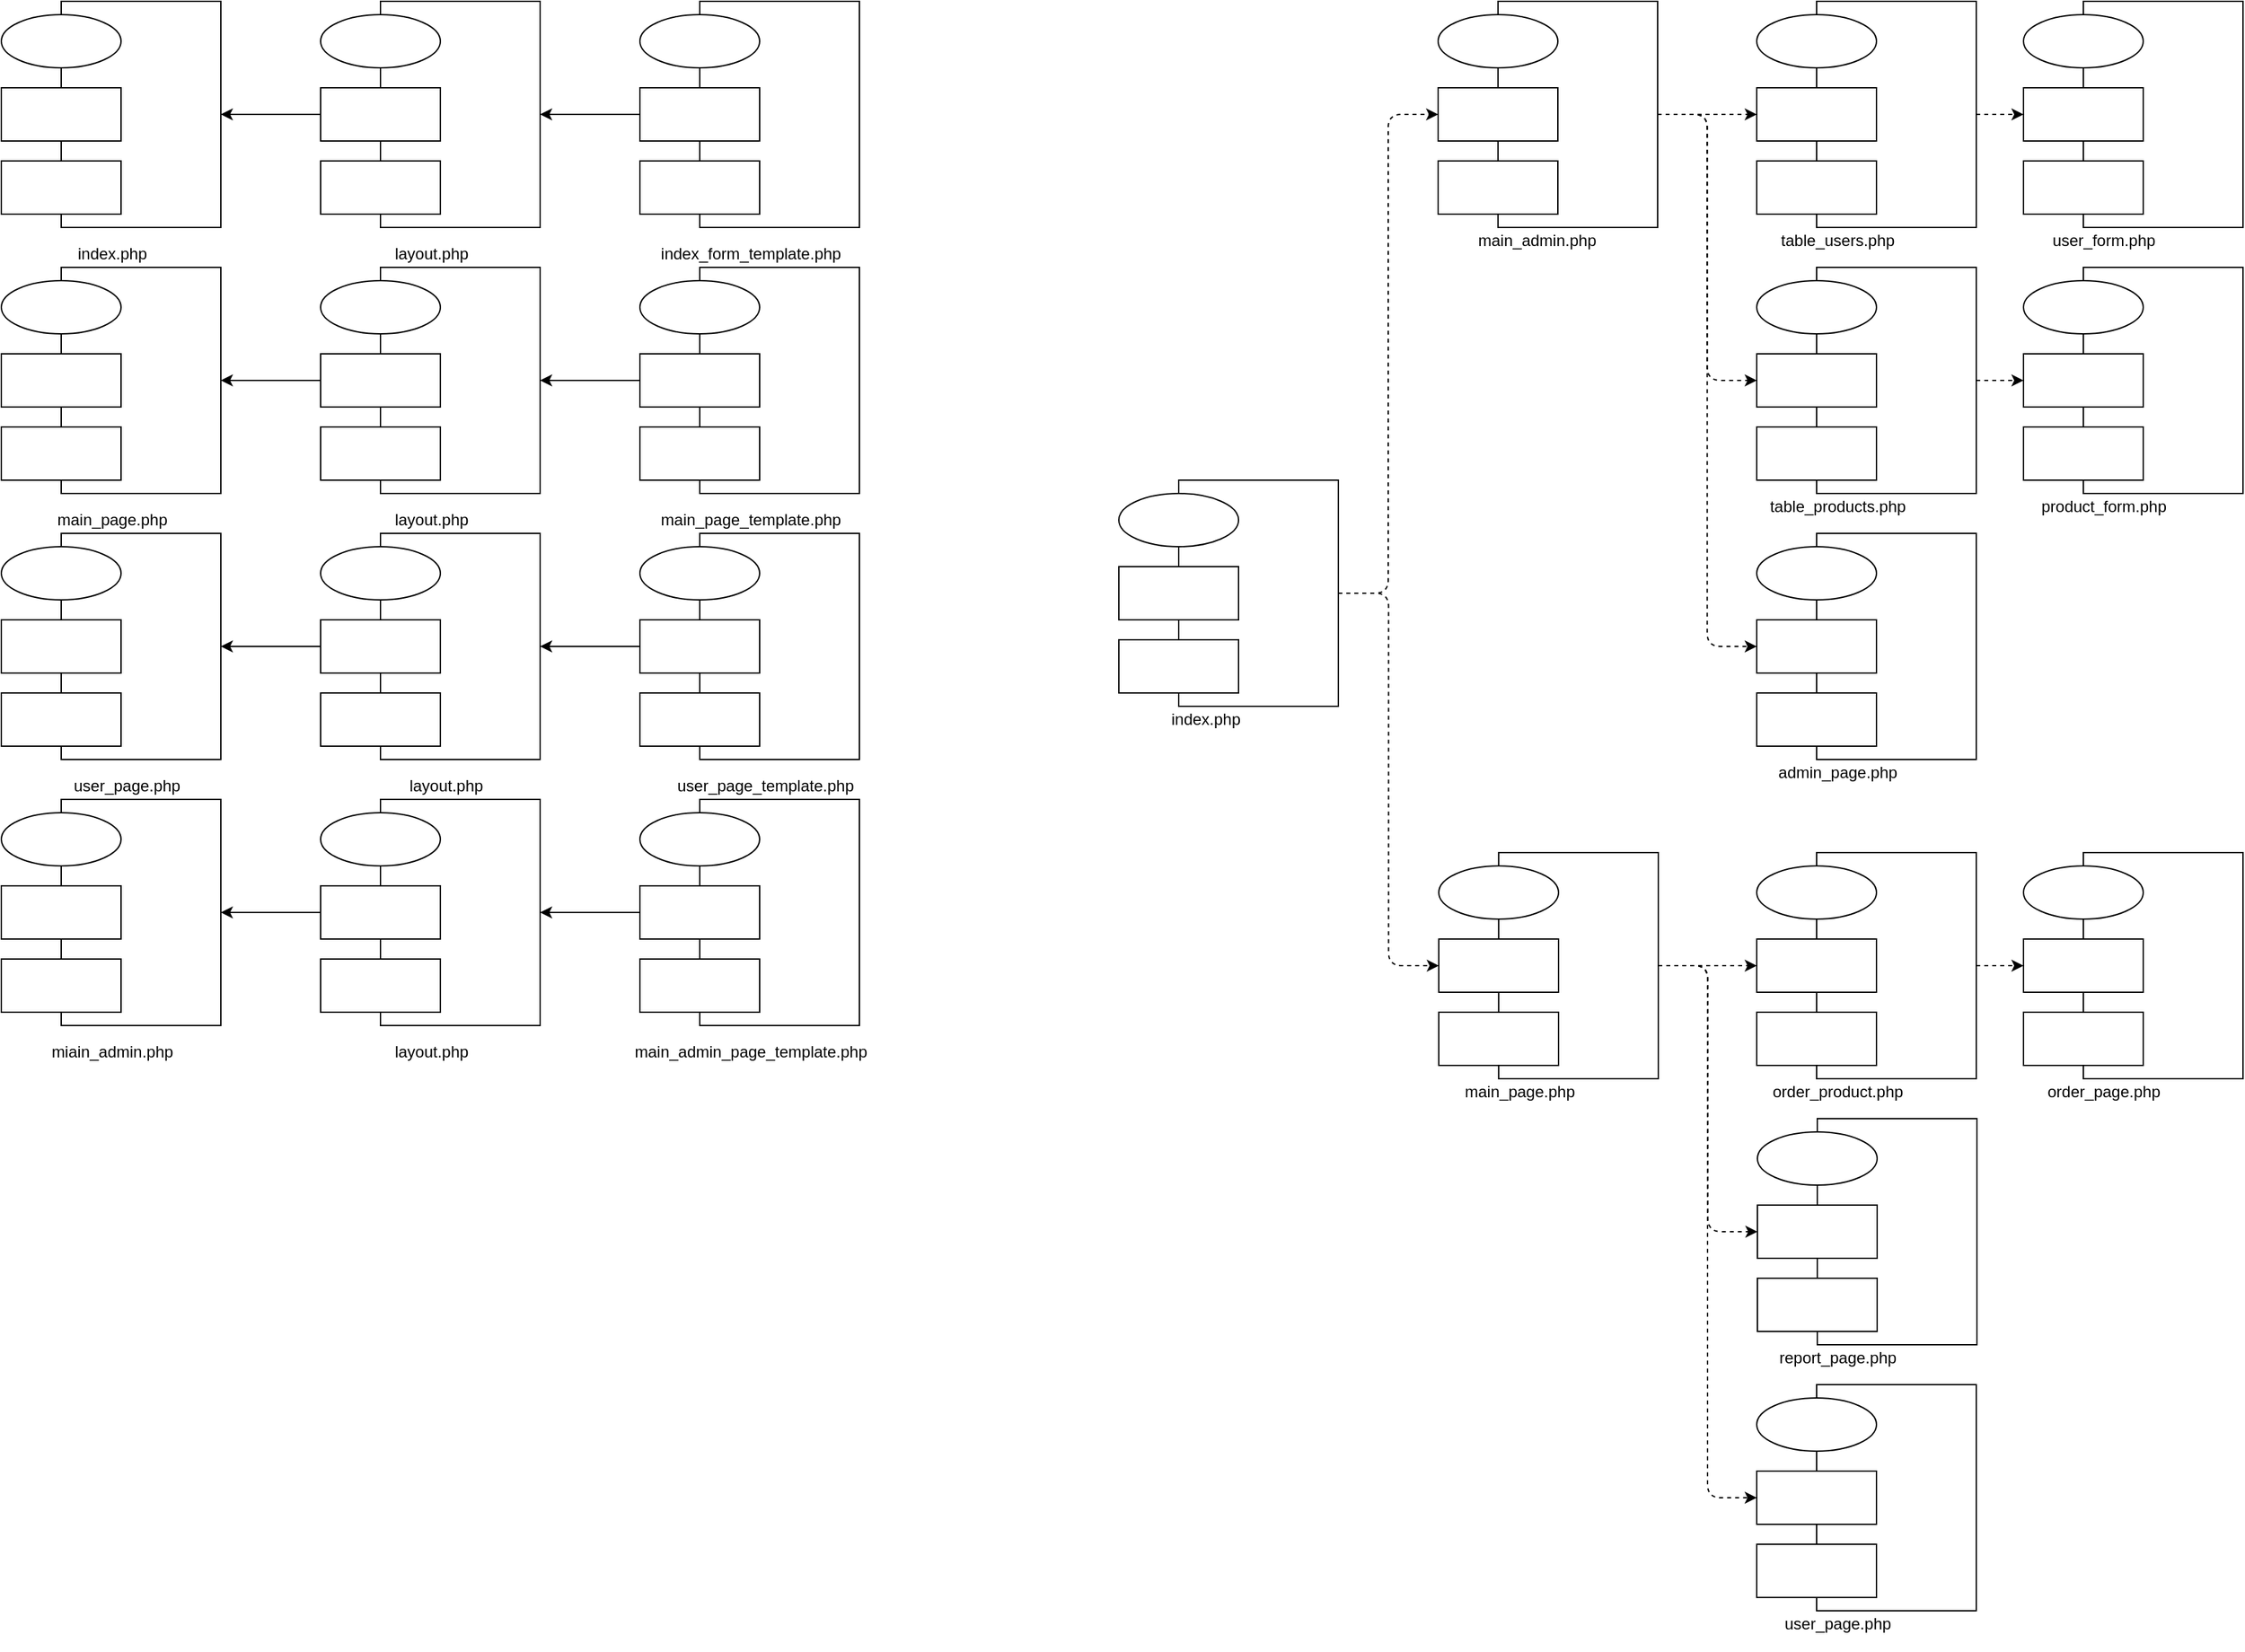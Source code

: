 <mxfile version="17.4.5" type="device"><diagram id="p7xeX5f1hHFPZiT_ho2N" name="Page-1"><mxGraphModel dx="1726" dy="1006" grid="1" gridSize="10" guides="1" tooltips="1" connect="1" arrows="1" fold="1" page="1" pageScale="1" pageWidth="827" pageHeight="1169" math="0" shadow="0"><root><mxCell id="0"/><mxCell id="1" parent="0"/><mxCell id="0gObc6H12wmAyA7D6GeB-1" value="" style="group" parent="1" vertex="1" connectable="0"><mxGeometry x="40" y="40" width="165" height="200" as="geometry"/></mxCell><mxCell id="0gObc6H12wmAyA7D6GeB-2" value="" style="group" parent="0gObc6H12wmAyA7D6GeB-1" vertex="1" connectable="0"><mxGeometry width="165" height="170" as="geometry"/></mxCell><mxCell id="0gObc6H12wmAyA7D6GeB-3" value="" style="rounded=0;whiteSpace=wrap;html=1;" parent="0gObc6H12wmAyA7D6GeB-2" vertex="1"><mxGeometry x="45" width="120" height="170" as="geometry"/></mxCell><mxCell id="0gObc6H12wmAyA7D6GeB-4" value="" style="ellipse;whiteSpace=wrap;html=1;" parent="0gObc6H12wmAyA7D6GeB-2" vertex="1"><mxGeometry y="10" width="90" height="40" as="geometry"/></mxCell><mxCell id="0gObc6H12wmAyA7D6GeB-5" value="" style="rounded=0;whiteSpace=wrap;html=1;" parent="0gObc6H12wmAyA7D6GeB-2" vertex="1"><mxGeometry y="65" width="90" height="40" as="geometry"/></mxCell><mxCell id="0gObc6H12wmAyA7D6GeB-6" value="" style="rounded=0;whiteSpace=wrap;html=1;" parent="0gObc6H12wmAyA7D6GeB-2" vertex="1"><mxGeometry y="120" width="90" height="40" as="geometry"/></mxCell><mxCell id="0gObc6H12wmAyA7D6GeB-7" value="index.php" style="text;html=1;align=center;verticalAlign=middle;resizable=0;points=[];autosize=1;strokeColor=none;fillColor=none;" parent="0gObc6H12wmAyA7D6GeB-1" vertex="1"><mxGeometry x="47.5" y="180" width="70" height="20" as="geometry"/></mxCell><mxCell id="0gObc6H12wmAyA7D6GeB-8" value="" style="group" parent="1" vertex="1" connectable="0"><mxGeometry x="280" y="40" width="165" height="200" as="geometry"/></mxCell><mxCell id="0gObc6H12wmAyA7D6GeB-9" value="" style="group" parent="0gObc6H12wmAyA7D6GeB-8" vertex="1" connectable="0"><mxGeometry width="165" height="170" as="geometry"/></mxCell><mxCell id="0gObc6H12wmAyA7D6GeB-10" value="" style="rounded=0;whiteSpace=wrap;html=1;" parent="0gObc6H12wmAyA7D6GeB-9" vertex="1"><mxGeometry x="45" width="120" height="170" as="geometry"/></mxCell><mxCell id="0gObc6H12wmAyA7D6GeB-11" value="" style="ellipse;whiteSpace=wrap;html=1;" parent="0gObc6H12wmAyA7D6GeB-9" vertex="1"><mxGeometry y="10" width="90" height="40" as="geometry"/></mxCell><mxCell id="0gObc6H12wmAyA7D6GeB-12" value="" style="rounded=0;whiteSpace=wrap;html=1;" parent="0gObc6H12wmAyA7D6GeB-9" vertex="1"><mxGeometry y="65" width="90" height="40" as="geometry"/></mxCell><mxCell id="0gObc6H12wmAyA7D6GeB-13" value="" style="rounded=0;whiteSpace=wrap;html=1;" parent="0gObc6H12wmAyA7D6GeB-9" vertex="1"><mxGeometry y="120" width="90" height="40" as="geometry"/></mxCell><mxCell id="0gObc6H12wmAyA7D6GeB-14" value="layout.php" style="text;html=1;align=center;verticalAlign=middle;resizable=0;points=[];autosize=1;strokeColor=none;fillColor=none;" parent="0gObc6H12wmAyA7D6GeB-8" vertex="1"><mxGeometry x="47.5" y="180" width="70" height="20" as="geometry"/></mxCell><mxCell id="0gObc6H12wmAyA7D6GeB-15" value="" style="group" parent="1" vertex="1" connectable="0"><mxGeometry x="520" y="40" width="165" height="200" as="geometry"/></mxCell><mxCell id="0gObc6H12wmAyA7D6GeB-16" value="" style="group" parent="0gObc6H12wmAyA7D6GeB-15" vertex="1" connectable="0"><mxGeometry width="165" height="170" as="geometry"/></mxCell><mxCell id="0gObc6H12wmAyA7D6GeB-17" value="" style="rounded=0;whiteSpace=wrap;html=1;" parent="0gObc6H12wmAyA7D6GeB-16" vertex="1"><mxGeometry x="45" width="120" height="170" as="geometry"/></mxCell><mxCell id="0gObc6H12wmAyA7D6GeB-18" value="" style="ellipse;whiteSpace=wrap;html=1;" parent="0gObc6H12wmAyA7D6GeB-16" vertex="1"><mxGeometry y="10" width="90" height="40" as="geometry"/></mxCell><mxCell id="0gObc6H12wmAyA7D6GeB-19" value="" style="rounded=0;whiteSpace=wrap;html=1;" parent="0gObc6H12wmAyA7D6GeB-16" vertex="1"><mxGeometry y="65" width="90" height="40" as="geometry"/></mxCell><mxCell id="0gObc6H12wmAyA7D6GeB-20" value="" style="rounded=0;whiteSpace=wrap;html=1;" parent="0gObc6H12wmAyA7D6GeB-16" vertex="1"><mxGeometry y="120" width="90" height="40" as="geometry"/></mxCell><mxCell id="0gObc6H12wmAyA7D6GeB-21" value="index_form_template.php" style="text;html=1;align=center;verticalAlign=middle;resizable=0;points=[];autosize=1;strokeColor=none;fillColor=none;" parent="0gObc6H12wmAyA7D6GeB-15" vertex="1"><mxGeometry x="7.5" y="180" width="150" height="20" as="geometry"/></mxCell><mxCell id="0gObc6H12wmAyA7D6GeB-22" style="edgeStyle=orthogonalEdgeStyle;rounded=0;orthogonalLoop=1;jettySize=auto;html=1;exitX=0;exitY=0.5;exitDx=0;exitDy=0;entryX=1;entryY=0.5;entryDx=0;entryDy=0;" parent="1" source="0gObc6H12wmAyA7D6GeB-19" target="0gObc6H12wmAyA7D6GeB-10" edge="1"><mxGeometry relative="1" as="geometry"><mxPoint x="450" y="180" as="targetPoint"/></mxGeometry></mxCell><mxCell id="0gObc6H12wmAyA7D6GeB-23" style="edgeStyle=orthogonalEdgeStyle;rounded=0;orthogonalLoop=1;jettySize=auto;html=1;entryX=1;entryY=0.5;entryDx=0;entryDy=0;" parent="1" source="0gObc6H12wmAyA7D6GeB-12" target="0gObc6H12wmAyA7D6GeB-3" edge="1"><mxGeometry relative="1" as="geometry"/></mxCell><mxCell id="0gObc6H12wmAyA7D6GeB-24" value="" style="group" parent="1" vertex="1" connectable="0"><mxGeometry x="40" y="240" width="165" height="200" as="geometry"/></mxCell><mxCell id="0gObc6H12wmAyA7D6GeB-25" value="" style="group" parent="0gObc6H12wmAyA7D6GeB-24" vertex="1" connectable="0"><mxGeometry width="165" height="170" as="geometry"/></mxCell><mxCell id="0gObc6H12wmAyA7D6GeB-26" value="" style="rounded=0;whiteSpace=wrap;html=1;" parent="0gObc6H12wmAyA7D6GeB-25" vertex="1"><mxGeometry x="45" width="120" height="170" as="geometry"/></mxCell><mxCell id="0gObc6H12wmAyA7D6GeB-27" value="" style="ellipse;whiteSpace=wrap;html=1;" parent="0gObc6H12wmAyA7D6GeB-25" vertex="1"><mxGeometry y="10" width="90" height="40" as="geometry"/></mxCell><mxCell id="0gObc6H12wmAyA7D6GeB-28" value="" style="rounded=0;whiteSpace=wrap;html=1;" parent="0gObc6H12wmAyA7D6GeB-25" vertex="1"><mxGeometry y="65" width="90" height="40" as="geometry"/></mxCell><mxCell id="0gObc6H12wmAyA7D6GeB-29" value="" style="rounded=0;whiteSpace=wrap;html=1;" parent="0gObc6H12wmAyA7D6GeB-25" vertex="1"><mxGeometry y="120" width="90" height="40" as="geometry"/></mxCell><mxCell id="0gObc6H12wmAyA7D6GeB-30" value="main_page.php" style="text;html=1;align=center;verticalAlign=middle;resizable=0;points=[];autosize=1;strokeColor=none;fillColor=none;" parent="0gObc6H12wmAyA7D6GeB-24" vertex="1"><mxGeometry x="32.5" y="180" width="100" height="20" as="geometry"/></mxCell><mxCell id="0gObc6H12wmAyA7D6GeB-31" value="" style="group" parent="1" vertex="1" connectable="0"><mxGeometry x="280" y="240" width="165" height="200" as="geometry"/></mxCell><mxCell id="0gObc6H12wmAyA7D6GeB-32" value="" style="group" parent="0gObc6H12wmAyA7D6GeB-31" vertex="1" connectable="0"><mxGeometry width="165" height="170" as="geometry"/></mxCell><mxCell id="0gObc6H12wmAyA7D6GeB-33" value="" style="rounded=0;whiteSpace=wrap;html=1;" parent="0gObc6H12wmAyA7D6GeB-32" vertex="1"><mxGeometry x="45" width="120" height="170" as="geometry"/></mxCell><mxCell id="0gObc6H12wmAyA7D6GeB-34" value="" style="ellipse;whiteSpace=wrap;html=1;" parent="0gObc6H12wmAyA7D6GeB-32" vertex="1"><mxGeometry y="10" width="90" height="40" as="geometry"/></mxCell><mxCell id="0gObc6H12wmAyA7D6GeB-35" value="" style="rounded=0;whiteSpace=wrap;html=1;" parent="0gObc6H12wmAyA7D6GeB-32" vertex="1"><mxGeometry y="65" width="90" height="40" as="geometry"/></mxCell><mxCell id="0gObc6H12wmAyA7D6GeB-36" value="" style="rounded=0;whiteSpace=wrap;html=1;" parent="0gObc6H12wmAyA7D6GeB-32" vertex="1"><mxGeometry y="120" width="90" height="40" as="geometry"/></mxCell><mxCell id="0gObc6H12wmAyA7D6GeB-37" value="layout.php" style="text;html=1;align=center;verticalAlign=middle;resizable=0;points=[];autosize=1;strokeColor=none;fillColor=none;" parent="0gObc6H12wmAyA7D6GeB-31" vertex="1"><mxGeometry x="47.5" y="180" width="70" height="20" as="geometry"/></mxCell><mxCell id="0gObc6H12wmAyA7D6GeB-38" value="" style="group" parent="1" vertex="1" connectable="0"><mxGeometry x="520" y="240" width="165" height="200" as="geometry"/></mxCell><mxCell id="0gObc6H12wmAyA7D6GeB-39" value="" style="group" parent="0gObc6H12wmAyA7D6GeB-38" vertex="1" connectable="0"><mxGeometry width="165" height="170" as="geometry"/></mxCell><mxCell id="0gObc6H12wmAyA7D6GeB-40" value="" style="rounded=0;whiteSpace=wrap;html=1;" parent="0gObc6H12wmAyA7D6GeB-39" vertex="1"><mxGeometry x="45" width="120" height="170" as="geometry"/></mxCell><mxCell id="0gObc6H12wmAyA7D6GeB-41" value="" style="ellipse;whiteSpace=wrap;html=1;" parent="0gObc6H12wmAyA7D6GeB-39" vertex="1"><mxGeometry y="10" width="90" height="40" as="geometry"/></mxCell><mxCell id="0gObc6H12wmAyA7D6GeB-42" value="" style="rounded=0;whiteSpace=wrap;html=1;" parent="0gObc6H12wmAyA7D6GeB-39" vertex="1"><mxGeometry y="65" width="90" height="40" as="geometry"/></mxCell><mxCell id="0gObc6H12wmAyA7D6GeB-43" value="" style="rounded=0;whiteSpace=wrap;html=1;" parent="0gObc6H12wmAyA7D6GeB-39" vertex="1"><mxGeometry y="120" width="90" height="40" as="geometry"/></mxCell><mxCell id="0gObc6H12wmAyA7D6GeB-44" value="main_page_template.php" style="text;html=1;align=center;verticalAlign=middle;resizable=0;points=[];autosize=1;strokeColor=none;fillColor=none;" parent="0gObc6H12wmAyA7D6GeB-38" vertex="1"><mxGeometry x="7.5" y="180" width="150" height="20" as="geometry"/></mxCell><mxCell id="0gObc6H12wmAyA7D6GeB-45" style="edgeStyle=orthogonalEdgeStyle;rounded=0;orthogonalLoop=1;jettySize=auto;html=1;exitX=0;exitY=0.5;exitDx=0;exitDy=0;entryX=1;entryY=0.5;entryDx=0;entryDy=0;" parent="1" source="0gObc6H12wmAyA7D6GeB-42" target="0gObc6H12wmAyA7D6GeB-33" edge="1"><mxGeometry relative="1" as="geometry"><mxPoint x="450" y="380" as="targetPoint"/></mxGeometry></mxCell><mxCell id="0gObc6H12wmAyA7D6GeB-46" style="edgeStyle=orthogonalEdgeStyle;rounded=0;orthogonalLoop=1;jettySize=auto;html=1;entryX=1;entryY=0.5;entryDx=0;entryDy=0;" parent="1" source="0gObc6H12wmAyA7D6GeB-35" target="0gObc6H12wmAyA7D6GeB-26" edge="1"><mxGeometry relative="1" as="geometry"/></mxCell><mxCell id="0gObc6H12wmAyA7D6GeB-47" value="" style="group" parent="1" vertex="1" connectable="0"><mxGeometry x="51" y="440" width="165" height="200" as="geometry"/></mxCell><mxCell id="0gObc6H12wmAyA7D6GeB-53" value="user_page.php" style="text;html=1;align=center;verticalAlign=middle;resizable=0;points=[];autosize=1;strokeColor=none;fillColor=none;" parent="0gObc6H12wmAyA7D6GeB-47" vertex="1"><mxGeometry x="32.5" y="180" width="100" height="20" as="geometry"/></mxCell><mxCell id="0gObc6H12wmAyA7D6GeB-54" value="" style="group" parent="1" vertex="1" connectable="0"><mxGeometry x="291" y="440" width="165" height="200" as="geometry"/></mxCell><mxCell id="0gObc6H12wmAyA7D6GeB-60" value="layout.php" style="text;html=1;align=center;verticalAlign=middle;resizable=0;points=[];autosize=1;strokeColor=none;fillColor=none;" parent="0gObc6H12wmAyA7D6GeB-54" vertex="1"><mxGeometry x="47.5" y="180" width="70" height="20" as="geometry"/></mxCell><mxCell id="0gObc6H12wmAyA7D6GeB-61" value="" style="group" parent="1" vertex="1" connectable="0"><mxGeometry x="531" y="440" width="165" height="200" as="geometry"/></mxCell><mxCell id="0gObc6H12wmAyA7D6GeB-67" value="user_page_template.php" style="text;html=1;align=center;verticalAlign=middle;resizable=0;points=[];autosize=1;strokeColor=none;fillColor=none;" parent="0gObc6H12wmAyA7D6GeB-61" vertex="1"><mxGeometry x="7.5" y="180" width="150" height="20" as="geometry"/></mxCell><mxCell id="0gObc6H12wmAyA7D6GeB-48" value="" style="group" parent="0gObc6H12wmAyA7D6GeB-61" vertex="1" connectable="0"><mxGeometry x="-491" width="165" height="170" as="geometry"/></mxCell><mxCell id="0gObc6H12wmAyA7D6GeB-49" value="" style="rounded=0;whiteSpace=wrap;html=1;" parent="0gObc6H12wmAyA7D6GeB-48" vertex="1"><mxGeometry x="45" width="120" height="170" as="geometry"/></mxCell><mxCell id="0gObc6H12wmAyA7D6GeB-50" value="" style="ellipse;whiteSpace=wrap;html=1;" parent="0gObc6H12wmAyA7D6GeB-48" vertex="1"><mxGeometry y="10" width="90" height="40" as="geometry"/></mxCell><mxCell id="0gObc6H12wmAyA7D6GeB-51" value="" style="rounded=0;whiteSpace=wrap;html=1;" parent="0gObc6H12wmAyA7D6GeB-48" vertex="1"><mxGeometry y="65" width="90" height="40" as="geometry"/></mxCell><mxCell id="0gObc6H12wmAyA7D6GeB-52" value="" style="rounded=0;whiteSpace=wrap;html=1;" parent="0gObc6H12wmAyA7D6GeB-48" vertex="1"><mxGeometry y="120" width="90" height="40" as="geometry"/></mxCell><mxCell id="0gObc6H12wmAyA7D6GeB-55" value="" style="group" parent="0gObc6H12wmAyA7D6GeB-61" vertex="1" connectable="0"><mxGeometry x="-251" width="165" height="170" as="geometry"/></mxCell><mxCell id="0gObc6H12wmAyA7D6GeB-56" value="" style="rounded=0;whiteSpace=wrap;html=1;" parent="0gObc6H12wmAyA7D6GeB-55" vertex="1"><mxGeometry x="45" width="120" height="170" as="geometry"/></mxCell><mxCell id="0gObc6H12wmAyA7D6GeB-57" value="" style="ellipse;whiteSpace=wrap;html=1;" parent="0gObc6H12wmAyA7D6GeB-55" vertex="1"><mxGeometry y="10" width="90" height="40" as="geometry"/></mxCell><mxCell id="0gObc6H12wmAyA7D6GeB-58" value="" style="rounded=0;whiteSpace=wrap;html=1;" parent="0gObc6H12wmAyA7D6GeB-55" vertex="1"><mxGeometry y="65" width="90" height="40" as="geometry"/></mxCell><mxCell id="0gObc6H12wmAyA7D6GeB-59" value="" style="rounded=0;whiteSpace=wrap;html=1;" parent="0gObc6H12wmAyA7D6GeB-55" vertex="1"><mxGeometry y="120" width="90" height="40" as="geometry"/></mxCell><mxCell id="0gObc6H12wmAyA7D6GeB-62" value="" style="group" parent="0gObc6H12wmAyA7D6GeB-61" vertex="1" connectable="0"><mxGeometry x="-11" width="165" height="170" as="geometry"/></mxCell><mxCell id="0gObc6H12wmAyA7D6GeB-63" value="" style="rounded=0;whiteSpace=wrap;html=1;" parent="0gObc6H12wmAyA7D6GeB-62" vertex="1"><mxGeometry x="45" width="120" height="170" as="geometry"/></mxCell><mxCell id="0gObc6H12wmAyA7D6GeB-64" value="" style="ellipse;whiteSpace=wrap;html=1;" parent="0gObc6H12wmAyA7D6GeB-62" vertex="1"><mxGeometry y="10" width="90" height="40" as="geometry"/></mxCell><mxCell id="0gObc6H12wmAyA7D6GeB-65" value="" style="rounded=0;whiteSpace=wrap;html=1;" parent="0gObc6H12wmAyA7D6GeB-62" vertex="1"><mxGeometry y="65" width="90" height="40" as="geometry"/></mxCell><mxCell id="0gObc6H12wmAyA7D6GeB-66" value="" style="rounded=0;whiteSpace=wrap;html=1;" parent="0gObc6H12wmAyA7D6GeB-62" vertex="1"><mxGeometry y="120" width="90" height="40" as="geometry"/></mxCell><mxCell id="0gObc6H12wmAyA7D6GeB-68" style="edgeStyle=orthogonalEdgeStyle;rounded=0;orthogonalLoop=1;jettySize=auto;html=1;exitX=0;exitY=0.5;exitDx=0;exitDy=0;entryX=1;entryY=0.5;entryDx=0;entryDy=0;" parent="0gObc6H12wmAyA7D6GeB-61" source="0gObc6H12wmAyA7D6GeB-65" target="0gObc6H12wmAyA7D6GeB-56" edge="1"><mxGeometry relative="1" as="geometry"><mxPoint x="-81" y="140" as="targetPoint"/></mxGeometry></mxCell><mxCell id="0gObc6H12wmAyA7D6GeB-69" style="edgeStyle=orthogonalEdgeStyle;rounded=0;orthogonalLoop=1;jettySize=auto;html=1;entryX=1;entryY=0.5;entryDx=0;entryDy=0;" parent="0gObc6H12wmAyA7D6GeB-61" source="0gObc6H12wmAyA7D6GeB-58" target="0gObc6H12wmAyA7D6GeB-49" edge="1"><mxGeometry relative="1" as="geometry"/></mxCell><mxCell id="N0jornRilJ21FZULM5DC-1" value="" style="group" parent="1" vertex="1" connectable="0"><mxGeometry x="40" y="640" width="165" height="200" as="geometry"/></mxCell><mxCell id="N0jornRilJ21FZULM5DC-2" value="" style="group" parent="N0jornRilJ21FZULM5DC-1" vertex="1" connectable="0"><mxGeometry width="165" height="170" as="geometry"/></mxCell><mxCell id="N0jornRilJ21FZULM5DC-3" value="" style="rounded=0;whiteSpace=wrap;html=1;" parent="N0jornRilJ21FZULM5DC-2" vertex="1"><mxGeometry x="45" width="120" height="170" as="geometry"/></mxCell><mxCell id="N0jornRilJ21FZULM5DC-4" value="" style="ellipse;whiteSpace=wrap;html=1;" parent="N0jornRilJ21FZULM5DC-2" vertex="1"><mxGeometry y="10" width="90" height="40" as="geometry"/></mxCell><mxCell id="N0jornRilJ21FZULM5DC-5" value="" style="rounded=0;whiteSpace=wrap;html=1;" parent="N0jornRilJ21FZULM5DC-2" vertex="1"><mxGeometry y="65" width="90" height="40" as="geometry"/></mxCell><mxCell id="N0jornRilJ21FZULM5DC-6" value="" style="rounded=0;whiteSpace=wrap;html=1;" parent="N0jornRilJ21FZULM5DC-2" vertex="1"><mxGeometry y="120" width="90" height="40" as="geometry"/></mxCell><mxCell id="N0jornRilJ21FZULM5DC-7" value="miain_admin.php" style="text;html=1;align=center;verticalAlign=middle;resizable=0;points=[];autosize=1;strokeColor=none;fillColor=none;" parent="N0jornRilJ21FZULM5DC-1" vertex="1"><mxGeometry x="27.5" y="180" width="110" height="20" as="geometry"/></mxCell><mxCell id="N0jornRilJ21FZULM5DC-8" value="" style="group" parent="1" vertex="1" connectable="0"><mxGeometry x="280" y="640" width="165" height="200" as="geometry"/></mxCell><mxCell id="N0jornRilJ21FZULM5DC-9" value="" style="group" parent="N0jornRilJ21FZULM5DC-8" vertex="1" connectable="0"><mxGeometry width="165" height="170" as="geometry"/></mxCell><mxCell id="N0jornRilJ21FZULM5DC-10" value="" style="rounded=0;whiteSpace=wrap;html=1;" parent="N0jornRilJ21FZULM5DC-9" vertex="1"><mxGeometry x="45" width="120" height="170" as="geometry"/></mxCell><mxCell id="N0jornRilJ21FZULM5DC-11" value="" style="ellipse;whiteSpace=wrap;html=1;" parent="N0jornRilJ21FZULM5DC-9" vertex="1"><mxGeometry y="10" width="90" height="40" as="geometry"/></mxCell><mxCell id="N0jornRilJ21FZULM5DC-12" value="" style="rounded=0;whiteSpace=wrap;html=1;" parent="N0jornRilJ21FZULM5DC-9" vertex="1"><mxGeometry y="65" width="90" height="40" as="geometry"/></mxCell><mxCell id="N0jornRilJ21FZULM5DC-13" value="" style="rounded=0;whiteSpace=wrap;html=1;" parent="N0jornRilJ21FZULM5DC-9" vertex="1"><mxGeometry y="120" width="90" height="40" as="geometry"/></mxCell><mxCell id="N0jornRilJ21FZULM5DC-14" value="layout.php" style="text;html=1;align=center;verticalAlign=middle;resizable=0;points=[];autosize=1;strokeColor=none;fillColor=none;" parent="N0jornRilJ21FZULM5DC-8" vertex="1"><mxGeometry x="47.5" y="180" width="70" height="20" as="geometry"/></mxCell><mxCell id="N0jornRilJ21FZULM5DC-15" value="" style="group" parent="1" vertex="1" connectable="0"><mxGeometry x="520" y="640" width="177.5" height="200" as="geometry"/></mxCell><mxCell id="N0jornRilJ21FZULM5DC-16" value="" style="group" parent="N0jornRilJ21FZULM5DC-15" vertex="1" connectable="0"><mxGeometry width="165" height="170" as="geometry"/></mxCell><mxCell id="N0jornRilJ21FZULM5DC-17" value="" style="rounded=0;whiteSpace=wrap;html=1;" parent="N0jornRilJ21FZULM5DC-16" vertex="1"><mxGeometry x="45" width="120" height="170" as="geometry"/></mxCell><mxCell id="N0jornRilJ21FZULM5DC-18" value="" style="ellipse;whiteSpace=wrap;html=1;" parent="N0jornRilJ21FZULM5DC-16" vertex="1"><mxGeometry y="10" width="90" height="40" as="geometry"/></mxCell><mxCell id="N0jornRilJ21FZULM5DC-19" value="" style="rounded=0;whiteSpace=wrap;html=1;" parent="N0jornRilJ21FZULM5DC-16" vertex="1"><mxGeometry y="65" width="90" height="40" as="geometry"/></mxCell><mxCell id="N0jornRilJ21FZULM5DC-20" value="" style="rounded=0;whiteSpace=wrap;html=1;" parent="N0jornRilJ21FZULM5DC-16" vertex="1"><mxGeometry y="120" width="90" height="40" as="geometry"/></mxCell><mxCell id="N0jornRilJ21FZULM5DC-21" value="main_admin_page_template.php" style="text;html=1;align=center;verticalAlign=middle;resizable=0;points=[];autosize=1;strokeColor=none;fillColor=none;" parent="N0jornRilJ21FZULM5DC-15" vertex="1"><mxGeometry x="-12.5" y="180" width="190" height="20" as="geometry"/></mxCell><mxCell id="N0jornRilJ21FZULM5DC-22" style="edgeStyle=orthogonalEdgeStyle;rounded=0;orthogonalLoop=1;jettySize=auto;html=1;exitX=0;exitY=0.5;exitDx=0;exitDy=0;entryX=1;entryY=0.5;entryDx=0;entryDy=0;" parent="1" source="N0jornRilJ21FZULM5DC-19" target="N0jornRilJ21FZULM5DC-10" edge="1"><mxGeometry relative="1" as="geometry"><mxPoint x="450" y="780" as="targetPoint"/></mxGeometry></mxCell><mxCell id="N0jornRilJ21FZULM5DC-23" style="edgeStyle=orthogonalEdgeStyle;rounded=0;orthogonalLoop=1;jettySize=auto;html=1;entryX=1;entryY=0.5;entryDx=0;entryDy=0;" parent="1" source="N0jornRilJ21FZULM5DC-12" target="N0jornRilJ21FZULM5DC-3" edge="1"><mxGeometry relative="1" as="geometry"/></mxCell><mxCell id="PWaV2xZyxHXRtbPISxvZ-1" value="" style="group" vertex="1" connectable="0" parent="1"><mxGeometry x="880" y="400" width="165" height="200" as="geometry"/></mxCell><mxCell id="PWaV2xZyxHXRtbPISxvZ-2" value="" style="group" vertex="1" connectable="0" parent="PWaV2xZyxHXRtbPISxvZ-1"><mxGeometry width="165" height="170" as="geometry"/></mxCell><mxCell id="PWaV2xZyxHXRtbPISxvZ-3" value="" style="rounded=0;whiteSpace=wrap;html=1;" vertex="1" parent="PWaV2xZyxHXRtbPISxvZ-2"><mxGeometry x="45" width="120" height="170" as="geometry"/></mxCell><mxCell id="PWaV2xZyxHXRtbPISxvZ-4" value="" style="ellipse;whiteSpace=wrap;html=1;" vertex="1" parent="PWaV2xZyxHXRtbPISxvZ-2"><mxGeometry y="10" width="90" height="40" as="geometry"/></mxCell><mxCell id="PWaV2xZyxHXRtbPISxvZ-5" value="" style="rounded=0;whiteSpace=wrap;html=1;" vertex="1" parent="PWaV2xZyxHXRtbPISxvZ-2"><mxGeometry y="65" width="90" height="40" as="geometry"/></mxCell><mxCell id="PWaV2xZyxHXRtbPISxvZ-6" value="" style="rounded=0;whiteSpace=wrap;html=1;" vertex="1" parent="PWaV2xZyxHXRtbPISxvZ-2"><mxGeometry y="120" width="90" height="40" as="geometry"/></mxCell><mxCell id="PWaV2xZyxHXRtbPISxvZ-7" value="index.php" style="text;html=1;align=center;verticalAlign=middle;resizable=0;points=[];autosize=1;strokeColor=none;fillColor=none;" vertex="1" parent="PWaV2xZyxHXRtbPISxvZ-1"><mxGeometry x="30" y="170" width="70" height="20" as="geometry"/></mxCell><mxCell id="PWaV2xZyxHXRtbPISxvZ-8" value="" style="group" vertex="1" connectable="0" parent="1"><mxGeometry x="1120.5" y="680" width="165" height="200" as="geometry"/></mxCell><mxCell id="PWaV2xZyxHXRtbPISxvZ-9" value="" style="group" vertex="1" connectable="0" parent="PWaV2xZyxHXRtbPISxvZ-8"><mxGeometry width="165" height="170" as="geometry"/></mxCell><mxCell id="PWaV2xZyxHXRtbPISxvZ-10" value="" style="rounded=0;whiteSpace=wrap;html=1;" vertex="1" parent="PWaV2xZyxHXRtbPISxvZ-9"><mxGeometry x="45" width="120" height="170" as="geometry"/></mxCell><mxCell id="PWaV2xZyxHXRtbPISxvZ-11" value="" style="ellipse;whiteSpace=wrap;html=1;" vertex="1" parent="PWaV2xZyxHXRtbPISxvZ-9"><mxGeometry y="10" width="90" height="40" as="geometry"/></mxCell><mxCell id="PWaV2xZyxHXRtbPISxvZ-12" value="" style="rounded=0;whiteSpace=wrap;html=1;" vertex="1" parent="PWaV2xZyxHXRtbPISxvZ-9"><mxGeometry y="65" width="90" height="40" as="geometry"/></mxCell><mxCell id="PWaV2xZyxHXRtbPISxvZ-13" value="" style="rounded=0;whiteSpace=wrap;html=1;" vertex="1" parent="PWaV2xZyxHXRtbPISxvZ-9"><mxGeometry y="120" width="90" height="40" as="geometry"/></mxCell><mxCell id="PWaV2xZyxHXRtbPISxvZ-14" value="main_page.php" style="text;html=1;align=center;verticalAlign=middle;resizable=0;points=[];autosize=1;strokeColor=none;fillColor=none;" vertex="1" parent="PWaV2xZyxHXRtbPISxvZ-8"><mxGeometry x="10" y="170" width="100" height="20" as="geometry"/></mxCell><mxCell id="PWaV2xZyxHXRtbPISxvZ-21" value="" style="group" vertex="1" connectable="0" parent="1"><mxGeometry x="1359.5" y="1080" width="165" height="200" as="geometry"/></mxCell><mxCell id="PWaV2xZyxHXRtbPISxvZ-15" value="" style="group" vertex="1" connectable="0" parent="PWaV2xZyxHXRtbPISxvZ-21"><mxGeometry width="165" height="170" as="geometry"/></mxCell><mxCell id="PWaV2xZyxHXRtbPISxvZ-16" value="" style="rounded=0;whiteSpace=wrap;html=1;" vertex="1" parent="PWaV2xZyxHXRtbPISxvZ-15"><mxGeometry x="45" width="120" height="170" as="geometry"/></mxCell><mxCell id="PWaV2xZyxHXRtbPISxvZ-17" value="" style="ellipse;whiteSpace=wrap;html=1;" vertex="1" parent="PWaV2xZyxHXRtbPISxvZ-15"><mxGeometry y="10" width="90" height="40" as="geometry"/></mxCell><mxCell id="PWaV2xZyxHXRtbPISxvZ-18" value="" style="rounded=0;whiteSpace=wrap;html=1;" vertex="1" parent="PWaV2xZyxHXRtbPISxvZ-15"><mxGeometry y="65" width="90" height="40" as="geometry"/></mxCell><mxCell id="PWaV2xZyxHXRtbPISxvZ-19" value="" style="rounded=0;whiteSpace=wrap;html=1;" vertex="1" parent="PWaV2xZyxHXRtbPISxvZ-15"><mxGeometry y="120" width="90" height="40" as="geometry"/></mxCell><mxCell id="PWaV2xZyxHXRtbPISxvZ-20" value="user_page.php" style="text;html=1;align=center;verticalAlign=middle;resizable=0;points=[];autosize=1;strokeColor=none;fillColor=none;" vertex="1" parent="PWaV2xZyxHXRtbPISxvZ-21"><mxGeometry x="10" y="170" width="100" height="20" as="geometry"/></mxCell><mxCell id="PWaV2xZyxHXRtbPISxvZ-24" value="" style="group" vertex="1" connectable="0" parent="1"><mxGeometry x="1120" y="40" width="165" height="200" as="geometry"/></mxCell><mxCell id="PWaV2xZyxHXRtbPISxvZ-25" value="" style="group" vertex="1" connectable="0" parent="PWaV2xZyxHXRtbPISxvZ-24"><mxGeometry width="165" height="170" as="geometry"/></mxCell><mxCell id="PWaV2xZyxHXRtbPISxvZ-26" value="" style="rounded=0;whiteSpace=wrap;html=1;" vertex="1" parent="PWaV2xZyxHXRtbPISxvZ-25"><mxGeometry x="45" width="120" height="170" as="geometry"/></mxCell><mxCell id="PWaV2xZyxHXRtbPISxvZ-27" value="" style="ellipse;whiteSpace=wrap;html=1;" vertex="1" parent="PWaV2xZyxHXRtbPISxvZ-25"><mxGeometry y="10" width="90" height="40" as="geometry"/></mxCell><mxCell id="PWaV2xZyxHXRtbPISxvZ-28" value="" style="rounded=0;whiteSpace=wrap;html=1;" vertex="1" parent="PWaV2xZyxHXRtbPISxvZ-25"><mxGeometry y="65" width="90" height="40" as="geometry"/></mxCell><mxCell id="PWaV2xZyxHXRtbPISxvZ-29" value="" style="rounded=0;whiteSpace=wrap;html=1;" vertex="1" parent="PWaV2xZyxHXRtbPISxvZ-25"><mxGeometry y="120" width="90" height="40" as="geometry"/></mxCell><mxCell id="PWaV2xZyxHXRtbPISxvZ-30" value="main_admin.php" style="text;html=1;align=center;verticalAlign=middle;resizable=0;points=[];autosize=1;strokeColor=none;fillColor=none;" vertex="1" parent="PWaV2xZyxHXRtbPISxvZ-24"><mxGeometry x="24" y="170" width="100" height="20" as="geometry"/></mxCell><mxCell id="PWaV2xZyxHXRtbPISxvZ-32" value="" style="group" vertex="1" connectable="0" parent="1"><mxGeometry x="1359.5" y="440" width="165" height="200" as="geometry"/></mxCell><mxCell id="PWaV2xZyxHXRtbPISxvZ-33" value="" style="group" vertex="1" connectable="0" parent="PWaV2xZyxHXRtbPISxvZ-32"><mxGeometry width="165" height="170" as="geometry"/></mxCell><mxCell id="PWaV2xZyxHXRtbPISxvZ-34" value="" style="rounded=0;whiteSpace=wrap;html=1;" vertex="1" parent="PWaV2xZyxHXRtbPISxvZ-33"><mxGeometry x="45" width="120" height="170" as="geometry"/></mxCell><mxCell id="PWaV2xZyxHXRtbPISxvZ-35" value="" style="ellipse;whiteSpace=wrap;html=1;" vertex="1" parent="PWaV2xZyxHXRtbPISxvZ-33"><mxGeometry y="10" width="90" height="40" as="geometry"/></mxCell><mxCell id="PWaV2xZyxHXRtbPISxvZ-36" value="" style="rounded=0;whiteSpace=wrap;html=1;" vertex="1" parent="PWaV2xZyxHXRtbPISxvZ-33"><mxGeometry y="65" width="90" height="40" as="geometry"/></mxCell><mxCell id="PWaV2xZyxHXRtbPISxvZ-37" value="" style="rounded=0;whiteSpace=wrap;html=1;" vertex="1" parent="PWaV2xZyxHXRtbPISxvZ-33"><mxGeometry y="120" width="90" height="40" as="geometry"/></mxCell><mxCell id="PWaV2xZyxHXRtbPISxvZ-38" value="admin_page.php" style="text;html=1;align=center;verticalAlign=middle;resizable=0;points=[];autosize=1;strokeColor=none;fillColor=none;" vertex="1" parent="PWaV2xZyxHXRtbPISxvZ-32"><mxGeometry x="10" y="170" width="100" height="20" as="geometry"/></mxCell><mxCell id="PWaV2xZyxHXRtbPISxvZ-39" style="edgeStyle=orthogonalEdgeStyle;rounded=1;orthogonalLoop=1;jettySize=auto;html=1;exitX=1;exitY=0.5;exitDx=0;exitDy=0;entryX=0;entryY=0.5;entryDx=0;entryDy=0;dashed=1;" edge="1" parent="1" source="PWaV2xZyxHXRtbPISxvZ-3" target="PWaV2xZyxHXRtbPISxvZ-12"><mxGeometry relative="1" as="geometry"/></mxCell><mxCell id="PWaV2xZyxHXRtbPISxvZ-40" style="edgeStyle=orthogonalEdgeStyle;orthogonalLoop=1;jettySize=auto;html=1;exitX=1;exitY=0.5;exitDx=0;exitDy=0;entryX=0;entryY=0.5;entryDx=0;entryDy=0;dashed=1;rounded=1;" edge="1" parent="1" source="PWaV2xZyxHXRtbPISxvZ-3" target="PWaV2xZyxHXRtbPISxvZ-28"><mxGeometry relative="1" as="geometry"/></mxCell><mxCell id="PWaV2xZyxHXRtbPISxvZ-41" style="edgeStyle=orthogonalEdgeStyle;rounded=1;orthogonalLoop=1;jettySize=auto;html=1;exitX=1;exitY=0.5;exitDx=0;exitDy=0;entryX=0;entryY=0.5;entryDx=0;entryDy=0;dashed=1;" edge="1" parent="1" source="PWaV2xZyxHXRtbPISxvZ-26" target="PWaV2xZyxHXRtbPISxvZ-36"><mxGeometry relative="1" as="geometry"/></mxCell><mxCell id="PWaV2xZyxHXRtbPISxvZ-42" value="" style="group" vertex="1" connectable="0" parent="1"><mxGeometry x="1359.5" y="40" width="165" height="200" as="geometry"/></mxCell><mxCell id="PWaV2xZyxHXRtbPISxvZ-43" value="" style="group" vertex="1" connectable="0" parent="PWaV2xZyxHXRtbPISxvZ-42"><mxGeometry width="165" height="170" as="geometry"/></mxCell><mxCell id="PWaV2xZyxHXRtbPISxvZ-44" value="" style="rounded=0;whiteSpace=wrap;html=1;" vertex="1" parent="PWaV2xZyxHXRtbPISxvZ-43"><mxGeometry x="45" width="120" height="170" as="geometry"/></mxCell><mxCell id="PWaV2xZyxHXRtbPISxvZ-45" value="" style="ellipse;whiteSpace=wrap;html=1;" vertex="1" parent="PWaV2xZyxHXRtbPISxvZ-43"><mxGeometry y="10" width="90" height="40" as="geometry"/></mxCell><mxCell id="PWaV2xZyxHXRtbPISxvZ-46" value="" style="rounded=0;whiteSpace=wrap;html=1;" vertex="1" parent="PWaV2xZyxHXRtbPISxvZ-43"><mxGeometry y="65" width="90" height="40" as="geometry"/></mxCell><mxCell id="PWaV2xZyxHXRtbPISxvZ-47" value="" style="rounded=0;whiteSpace=wrap;html=1;" vertex="1" parent="PWaV2xZyxHXRtbPISxvZ-43"><mxGeometry y="120" width="90" height="40" as="geometry"/></mxCell><mxCell id="PWaV2xZyxHXRtbPISxvZ-48" value="table_users.php" style="text;html=1;align=center;verticalAlign=middle;resizable=0;points=[];autosize=1;strokeColor=none;fillColor=none;" vertex="1" parent="PWaV2xZyxHXRtbPISxvZ-42"><mxGeometry x="10" y="170" width="100" height="20" as="geometry"/></mxCell><mxCell id="PWaV2xZyxHXRtbPISxvZ-50" value="" style="group" vertex="1" connectable="0" parent="1"><mxGeometry x="1560" y="40" width="165" height="200" as="geometry"/></mxCell><mxCell id="PWaV2xZyxHXRtbPISxvZ-51" value="" style="group" vertex="1" connectable="0" parent="PWaV2xZyxHXRtbPISxvZ-50"><mxGeometry width="165" height="170" as="geometry"/></mxCell><mxCell id="PWaV2xZyxHXRtbPISxvZ-52" value="" style="rounded=0;whiteSpace=wrap;html=1;" vertex="1" parent="PWaV2xZyxHXRtbPISxvZ-51"><mxGeometry x="45" width="120" height="170" as="geometry"/></mxCell><mxCell id="PWaV2xZyxHXRtbPISxvZ-53" value="" style="ellipse;whiteSpace=wrap;html=1;" vertex="1" parent="PWaV2xZyxHXRtbPISxvZ-51"><mxGeometry y="10" width="90" height="40" as="geometry"/></mxCell><mxCell id="PWaV2xZyxHXRtbPISxvZ-54" value="" style="rounded=0;whiteSpace=wrap;html=1;" vertex="1" parent="PWaV2xZyxHXRtbPISxvZ-51"><mxGeometry y="65" width="90" height="40" as="geometry"/></mxCell><mxCell id="PWaV2xZyxHXRtbPISxvZ-55" value="" style="rounded=0;whiteSpace=wrap;html=1;" vertex="1" parent="PWaV2xZyxHXRtbPISxvZ-51"><mxGeometry y="120" width="90" height="40" as="geometry"/></mxCell><mxCell id="PWaV2xZyxHXRtbPISxvZ-56" value="user_form.php" style="text;html=1;align=center;verticalAlign=middle;resizable=0;points=[];autosize=1;strokeColor=none;fillColor=none;" vertex="1" parent="PWaV2xZyxHXRtbPISxvZ-50"><mxGeometry x="15" y="170" width="90" height="20" as="geometry"/></mxCell><mxCell id="PWaV2xZyxHXRtbPISxvZ-57" style="edgeStyle=orthogonalEdgeStyle;rounded=1;orthogonalLoop=1;jettySize=auto;html=1;exitX=1;exitY=0.5;exitDx=0;exitDy=0;entryX=0;entryY=0.5;entryDx=0;entryDy=0;dashed=1;" edge="1" parent="1" source="PWaV2xZyxHXRtbPISxvZ-44" target="PWaV2xZyxHXRtbPISxvZ-54"><mxGeometry relative="1" as="geometry"/></mxCell><mxCell id="PWaV2xZyxHXRtbPISxvZ-58" value="" style="group" vertex="1" connectable="0" parent="1"><mxGeometry x="1359.5" y="240" width="165" height="200" as="geometry"/></mxCell><mxCell id="PWaV2xZyxHXRtbPISxvZ-59" value="" style="group" vertex="1" connectable="0" parent="PWaV2xZyxHXRtbPISxvZ-58"><mxGeometry width="165" height="170" as="geometry"/></mxCell><mxCell id="PWaV2xZyxHXRtbPISxvZ-60" value="" style="rounded=0;whiteSpace=wrap;html=1;" vertex="1" parent="PWaV2xZyxHXRtbPISxvZ-59"><mxGeometry x="45" width="120" height="170" as="geometry"/></mxCell><mxCell id="PWaV2xZyxHXRtbPISxvZ-61" value="" style="ellipse;whiteSpace=wrap;html=1;" vertex="1" parent="PWaV2xZyxHXRtbPISxvZ-59"><mxGeometry y="10" width="90" height="40" as="geometry"/></mxCell><mxCell id="PWaV2xZyxHXRtbPISxvZ-62" value="" style="rounded=0;whiteSpace=wrap;html=1;" vertex="1" parent="PWaV2xZyxHXRtbPISxvZ-59"><mxGeometry y="65" width="90" height="40" as="geometry"/></mxCell><mxCell id="PWaV2xZyxHXRtbPISxvZ-63" value="" style="rounded=0;whiteSpace=wrap;html=1;" vertex="1" parent="PWaV2xZyxHXRtbPISxvZ-59"><mxGeometry y="120" width="90" height="40" as="geometry"/></mxCell><mxCell id="PWaV2xZyxHXRtbPISxvZ-64" value="table_products.php" style="text;html=1;align=center;verticalAlign=middle;resizable=0;points=[];autosize=1;strokeColor=none;fillColor=none;" vertex="1" parent="PWaV2xZyxHXRtbPISxvZ-58"><mxGeometry y="170" width="120" height="20" as="geometry"/></mxCell><mxCell id="PWaV2xZyxHXRtbPISxvZ-66" style="edgeStyle=orthogonalEdgeStyle;rounded=1;orthogonalLoop=1;jettySize=auto;html=1;exitX=1;exitY=0.5;exitDx=0;exitDy=0;entryX=0;entryY=0.5;entryDx=0;entryDy=0;dashed=1;" edge="1" parent="1" source="PWaV2xZyxHXRtbPISxvZ-26" target="PWaV2xZyxHXRtbPISxvZ-46"><mxGeometry relative="1" as="geometry"/></mxCell><mxCell id="PWaV2xZyxHXRtbPISxvZ-67" style="edgeStyle=orthogonalEdgeStyle;rounded=1;orthogonalLoop=1;jettySize=auto;html=1;exitX=1;exitY=0.5;exitDx=0;exitDy=0;entryX=0;entryY=0.5;entryDx=0;entryDy=0;dashed=1;" edge="1" parent="1" source="PWaV2xZyxHXRtbPISxvZ-26" target="PWaV2xZyxHXRtbPISxvZ-62"><mxGeometry relative="1" as="geometry"/></mxCell><mxCell id="PWaV2xZyxHXRtbPISxvZ-68" value="" style="group" vertex="1" connectable="0" parent="1"><mxGeometry x="1560" y="240" width="165" height="200" as="geometry"/></mxCell><mxCell id="PWaV2xZyxHXRtbPISxvZ-69" value="" style="group" vertex="1" connectable="0" parent="PWaV2xZyxHXRtbPISxvZ-68"><mxGeometry width="165" height="170" as="geometry"/></mxCell><mxCell id="PWaV2xZyxHXRtbPISxvZ-70" value="" style="rounded=0;whiteSpace=wrap;html=1;" vertex="1" parent="PWaV2xZyxHXRtbPISxvZ-69"><mxGeometry x="45" width="120" height="170" as="geometry"/></mxCell><mxCell id="PWaV2xZyxHXRtbPISxvZ-71" value="" style="ellipse;whiteSpace=wrap;html=1;" vertex="1" parent="PWaV2xZyxHXRtbPISxvZ-69"><mxGeometry y="10" width="90" height="40" as="geometry"/></mxCell><mxCell id="PWaV2xZyxHXRtbPISxvZ-72" value="" style="rounded=0;whiteSpace=wrap;html=1;" vertex="1" parent="PWaV2xZyxHXRtbPISxvZ-69"><mxGeometry y="65" width="90" height="40" as="geometry"/></mxCell><mxCell id="PWaV2xZyxHXRtbPISxvZ-73" value="" style="rounded=0;whiteSpace=wrap;html=1;" vertex="1" parent="PWaV2xZyxHXRtbPISxvZ-69"><mxGeometry y="120" width="90" height="40" as="geometry"/></mxCell><mxCell id="PWaV2xZyxHXRtbPISxvZ-74" value="product_form.php" style="text;html=1;align=center;verticalAlign=middle;resizable=0;points=[];autosize=1;strokeColor=none;fillColor=none;" vertex="1" parent="PWaV2xZyxHXRtbPISxvZ-68"><mxGeometry x="5" y="170" width="110" height="20" as="geometry"/></mxCell><mxCell id="PWaV2xZyxHXRtbPISxvZ-75" style="edgeStyle=orthogonalEdgeStyle;rounded=1;orthogonalLoop=1;jettySize=auto;html=1;exitX=1;exitY=0.5;exitDx=0;exitDy=0;entryX=0;entryY=0.5;entryDx=0;entryDy=0;dashed=1;" edge="1" parent="1" source="PWaV2xZyxHXRtbPISxvZ-60" target="PWaV2xZyxHXRtbPISxvZ-72"><mxGeometry relative="1" as="geometry"/></mxCell><mxCell id="PWaV2xZyxHXRtbPISxvZ-76" style="edgeStyle=orthogonalEdgeStyle;rounded=1;orthogonalLoop=1;jettySize=auto;html=1;exitX=1;exitY=0.5;exitDx=0;exitDy=0;entryX=0;entryY=0.5;entryDx=0;entryDy=0;dashed=1;" edge="1" parent="1" source="PWaV2xZyxHXRtbPISxvZ-10" target="PWaV2xZyxHXRtbPISxvZ-18"><mxGeometry relative="1" as="geometry"/></mxCell><mxCell id="PWaV2xZyxHXRtbPISxvZ-77" value="" style="group" vertex="1" connectable="0" parent="1"><mxGeometry x="1359.5" y="680" width="165" height="200" as="geometry"/></mxCell><mxCell id="PWaV2xZyxHXRtbPISxvZ-78" value="" style="group" vertex="1" connectable="0" parent="PWaV2xZyxHXRtbPISxvZ-77"><mxGeometry width="165" height="170" as="geometry"/></mxCell><mxCell id="PWaV2xZyxHXRtbPISxvZ-79" value="" style="rounded=0;whiteSpace=wrap;html=1;" vertex="1" parent="PWaV2xZyxHXRtbPISxvZ-78"><mxGeometry x="45" width="120" height="170" as="geometry"/></mxCell><mxCell id="PWaV2xZyxHXRtbPISxvZ-80" value="" style="ellipse;whiteSpace=wrap;html=1;" vertex="1" parent="PWaV2xZyxHXRtbPISxvZ-78"><mxGeometry y="10" width="90" height="40" as="geometry"/></mxCell><mxCell id="PWaV2xZyxHXRtbPISxvZ-81" value="" style="rounded=0;whiteSpace=wrap;html=1;" vertex="1" parent="PWaV2xZyxHXRtbPISxvZ-78"><mxGeometry y="65" width="90" height="40" as="geometry"/></mxCell><mxCell id="PWaV2xZyxHXRtbPISxvZ-82" value="" style="rounded=0;whiteSpace=wrap;html=1;" vertex="1" parent="PWaV2xZyxHXRtbPISxvZ-78"><mxGeometry y="120" width="90" height="40" as="geometry"/></mxCell><mxCell id="PWaV2xZyxHXRtbPISxvZ-83" value="order_product.php" style="text;html=1;align=center;verticalAlign=middle;resizable=0;points=[];autosize=1;strokeColor=none;fillColor=none;" vertex="1" parent="PWaV2xZyxHXRtbPISxvZ-77"><mxGeometry x="5" y="170" width="110" height="20" as="geometry"/></mxCell><mxCell id="PWaV2xZyxHXRtbPISxvZ-84" style="edgeStyle=orthogonalEdgeStyle;rounded=1;orthogonalLoop=1;jettySize=auto;html=1;exitX=1;exitY=0.5;exitDx=0;exitDy=0;entryX=0;entryY=0.5;entryDx=0;entryDy=0;dashed=1;" edge="1" parent="1" source="PWaV2xZyxHXRtbPISxvZ-10" target="PWaV2xZyxHXRtbPISxvZ-81"><mxGeometry relative="1" as="geometry"/></mxCell><mxCell id="PWaV2xZyxHXRtbPISxvZ-85" value="" style="group" vertex="1" connectable="0" parent="1"><mxGeometry x="1560" y="680" width="165" height="200" as="geometry"/></mxCell><mxCell id="PWaV2xZyxHXRtbPISxvZ-86" value="" style="group" vertex="1" connectable="0" parent="PWaV2xZyxHXRtbPISxvZ-85"><mxGeometry width="165" height="170" as="geometry"/></mxCell><mxCell id="PWaV2xZyxHXRtbPISxvZ-87" value="" style="rounded=0;whiteSpace=wrap;html=1;" vertex="1" parent="PWaV2xZyxHXRtbPISxvZ-86"><mxGeometry x="45" width="120" height="170" as="geometry"/></mxCell><mxCell id="PWaV2xZyxHXRtbPISxvZ-88" value="" style="ellipse;whiteSpace=wrap;html=1;" vertex="1" parent="PWaV2xZyxHXRtbPISxvZ-86"><mxGeometry y="10" width="90" height="40" as="geometry"/></mxCell><mxCell id="PWaV2xZyxHXRtbPISxvZ-89" value="" style="rounded=0;whiteSpace=wrap;html=1;" vertex="1" parent="PWaV2xZyxHXRtbPISxvZ-86"><mxGeometry y="65" width="90" height="40" as="geometry"/></mxCell><mxCell id="PWaV2xZyxHXRtbPISxvZ-90" value="" style="rounded=0;whiteSpace=wrap;html=1;" vertex="1" parent="PWaV2xZyxHXRtbPISxvZ-86"><mxGeometry y="120" width="90" height="40" as="geometry"/></mxCell><mxCell id="PWaV2xZyxHXRtbPISxvZ-91" value="order_page.php" style="text;html=1;align=center;verticalAlign=middle;resizable=0;points=[];autosize=1;strokeColor=none;fillColor=none;" vertex="1" parent="PWaV2xZyxHXRtbPISxvZ-85"><mxGeometry x="10" y="170" width="100" height="20" as="geometry"/></mxCell><mxCell id="PWaV2xZyxHXRtbPISxvZ-92" style="edgeStyle=orthogonalEdgeStyle;rounded=1;orthogonalLoop=1;jettySize=auto;html=1;exitX=1;exitY=0.5;exitDx=0;exitDy=0;entryX=0;entryY=0.5;entryDx=0;entryDy=0;dashed=1;" edge="1" parent="1" source="PWaV2xZyxHXRtbPISxvZ-79" target="PWaV2xZyxHXRtbPISxvZ-89"><mxGeometry relative="1" as="geometry"/></mxCell><mxCell id="PWaV2xZyxHXRtbPISxvZ-93" value="" style="group" vertex="1" connectable="0" parent="1"><mxGeometry x="1360" y="880" width="165" height="200" as="geometry"/></mxCell><mxCell id="PWaV2xZyxHXRtbPISxvZ-94" value="" style="group" vertex="1" connectable="0" parent="PWaV2xZyxHXRtbPISxvZ-93"><mxGeometry width="165" height="170" as="geometry"/></mxCell><mxCell id="PWaV2xZyxHXRtbPISxvZ-95" value="" style="rounded=0;whiteSpace=wrap;html=1;" vertex="1" parent="PWaV2xZyxHXRtbPISxvZ-94"><mxGeometry x="45" width="120" height="170" as="geometry"/></mxCell><mxCell id="PWaV2xZyxHXRtbPISxvZ-96" value="" style="ellipse;whiteSpace=wrap;html=1;" vertex="1" parent="PWaV2xZyxHXRtbPISxvZ-94"><mxGeometry y="10" width="90" height="40" as="geometry"/></mxCell><mxCell id="PWaV2xZyxHXRtbPISxvZ-97" value="" style="rounded=0;whiteSpace=wrap;html=1;" vertex="1" parent="PWaV2xZyxHXRtbPISxvZ-94"><mxGeometry y="65" width="90" height="40" as="geometry"/></mxCell><mxCell id="PWaV2xZyxHXRtbPISxvZ-98" value="" style="rounded=0;whiteSpace=wrap;html=1;" vertex="1" parent="PWaV2xZyxHXRtbPISxvZ-94"><mxGeometry y="120" width="90" height="40" as="geometry"/></mxCell><mxCell id="PWaV2xZyxHXRtbPISxvZ-99" value="report_page.php" style="text;html=1;align=center;verticalAlign=middle;resizable=0;points=[];autosize=1;strokeColor=none;fillColor=none;" vertex="1" parent="PWaV2xZyxHXRtbPISxvZ-93"><mxGeometry x="10" y="170" width="100" height="20" as="geometry"/></mxCell><mxCell id="PWaV2xZyxHXRtbPISxvZ-100" style="edgeStyle=orthogonalEdgeStyle;rounded=1;orthogonalLoop=1;jettySize=auto;html=1;exitX=1;exitY=0.5;exitDx=0;exitDy=0;entryX=0;entryY=0.5;entryDx=0;entryDy=0;dashed=1;" edge="1" parent="1" source="PWaV2xZyxHXRtbPISxvZ-10" target="PWaV2xZyxHXRtbPISxvZ-97"><mxGeometry relative="1" as="geometry"/></mxCell></root></mxGraphModel></diagram></mxfile>